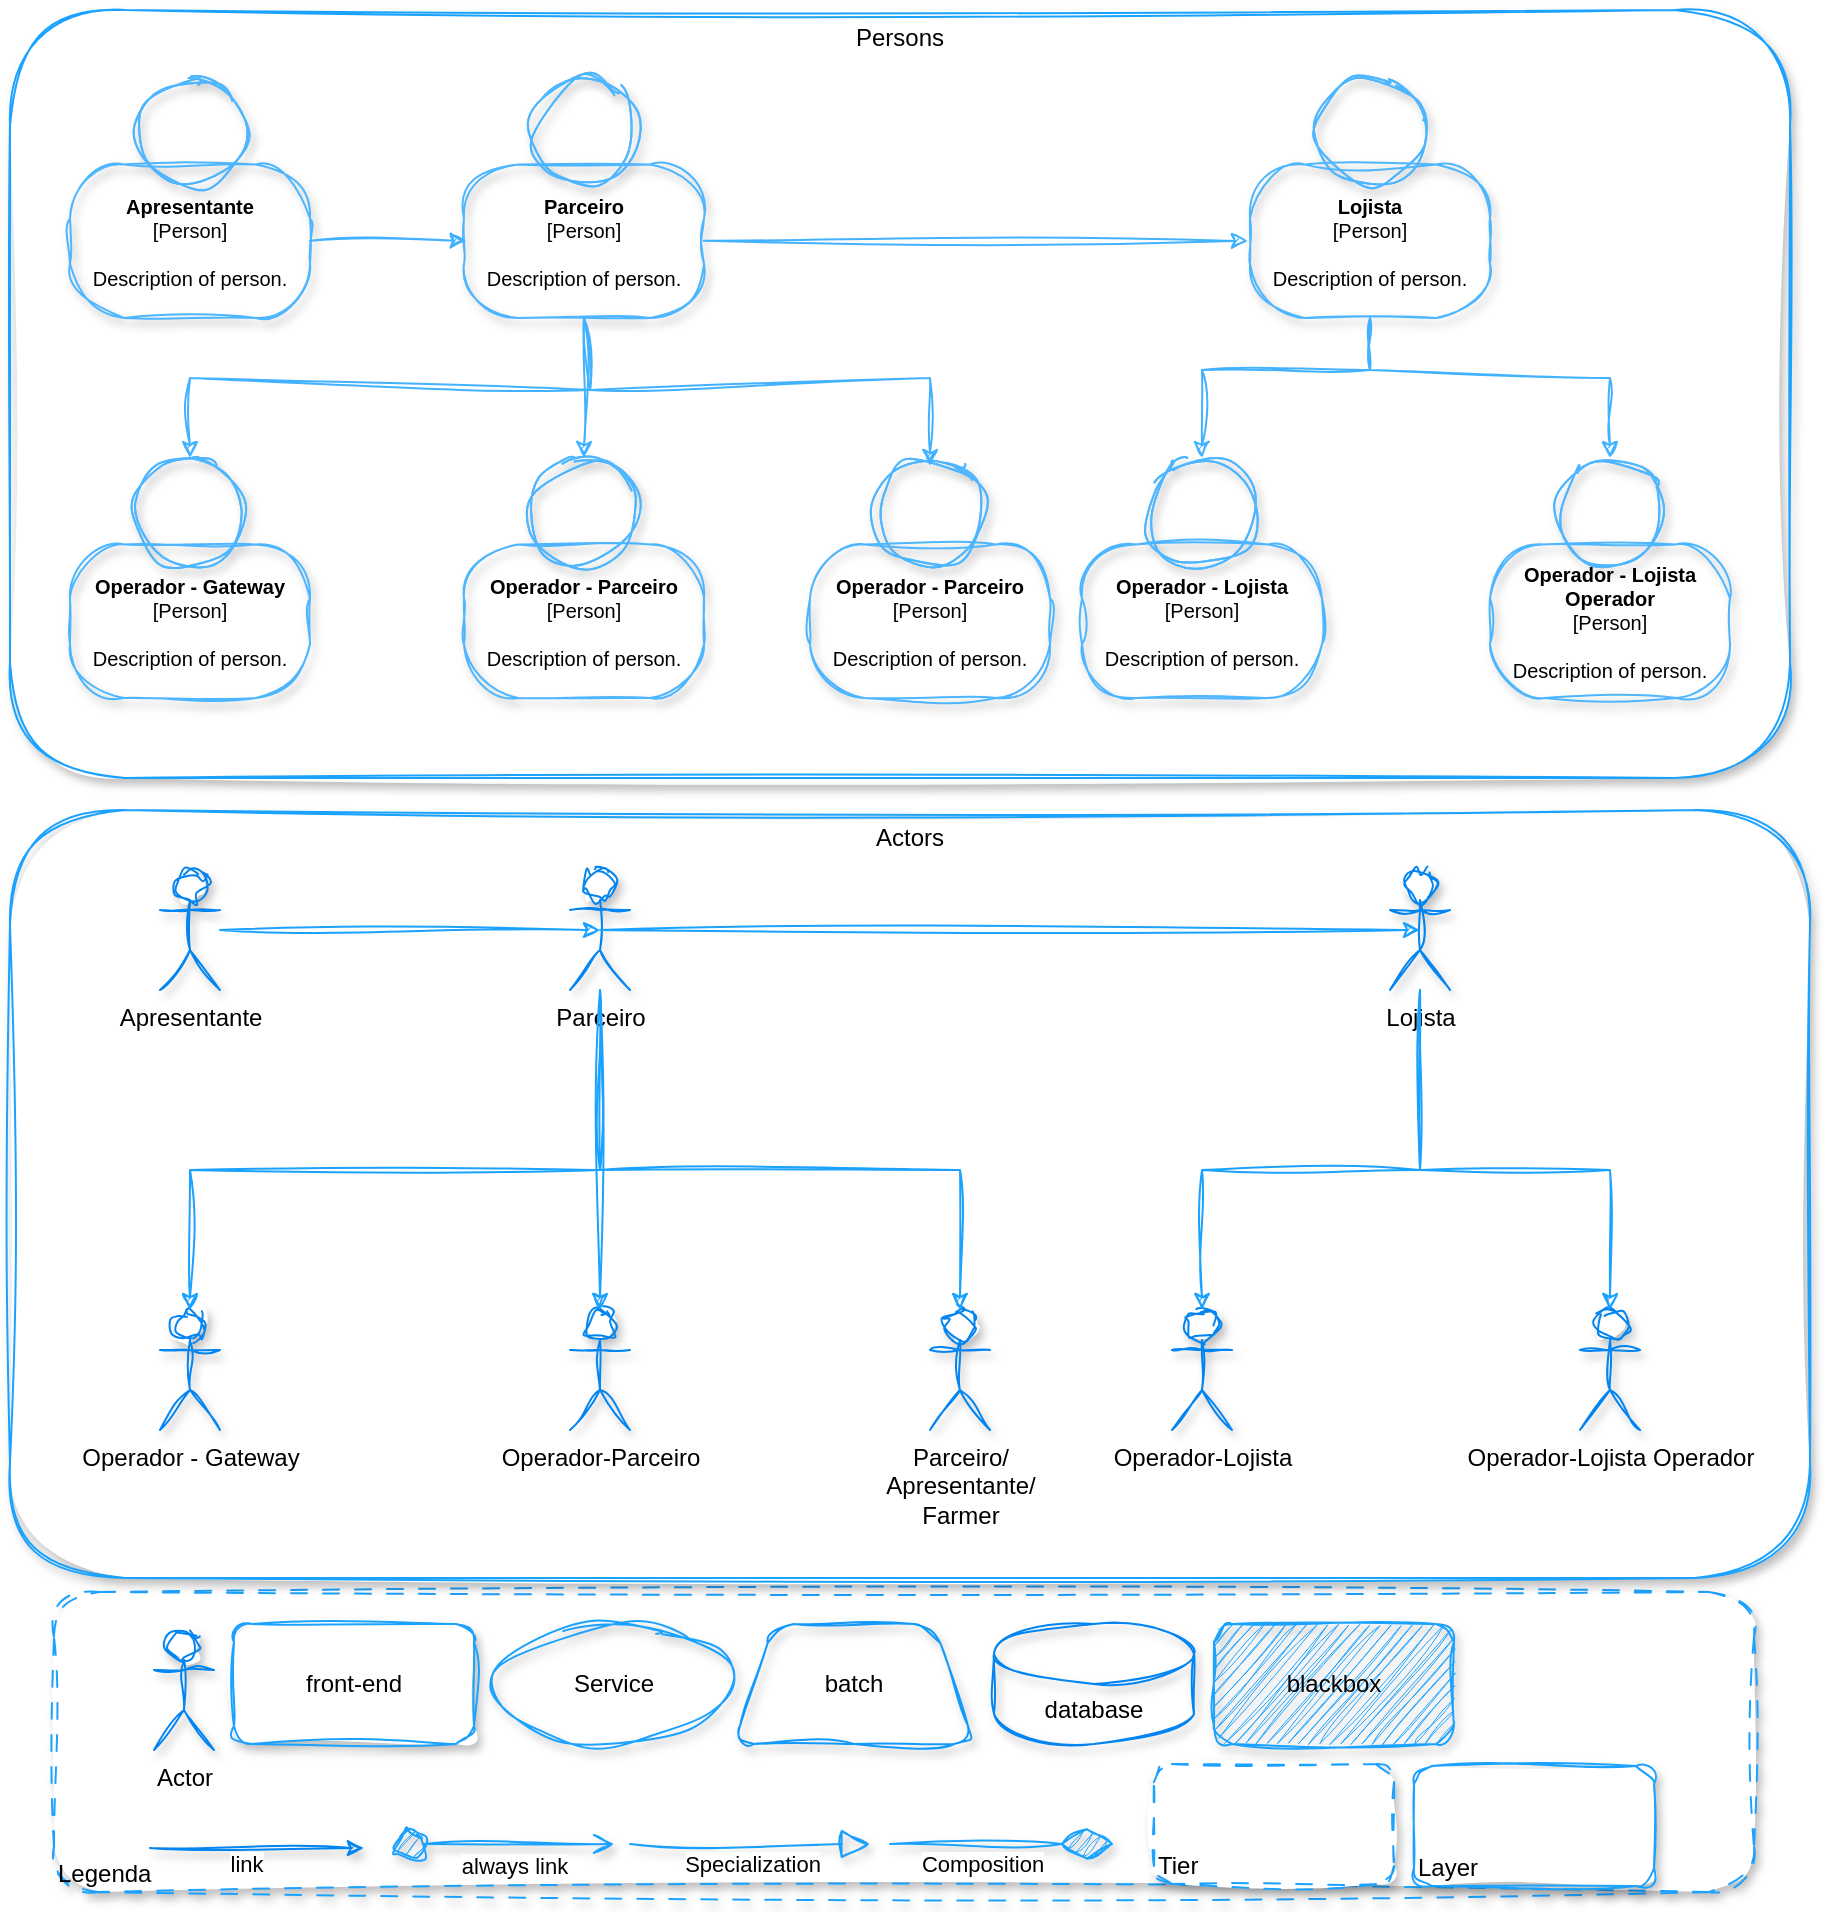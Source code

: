 <mxfile version="24.6.1" type="device">
  <diagram name="Página-1" id="uZ0j-PDT2yEkDYYyR6LV">
    <mxGraphModel dx="2000" dy="2254" grid="1" gridSize="10" guides="1" tooltips="1" connect="1" arrows="1" fold="1" page="1" pageScale="1" pageWidth="827" pageHeight="1169" math="0" shadow="0">
      <root>
        <mxCell id="0" />
        <mxCell id="1" parent="0" />
        <mxCell id="zyp7PkUUwYLHwyUeo-1C-2" value="Persons" style="rounded=1;whiteSpace=wrap;html=1;sketch=1;curveFitting=1;jiggle=2;shadow=1;strokeColor=#1ba2ff;verticalAlign=top;align=center;" vertex="1" parent="1">
          <mxGeometry x="-520" y="-1130" width="890" height="384" as="geometry" />
        </mxCell>
        <object placeholders="1" c4Name="Parceiro" c4Type="Person" c4Description="Description of person." label="&lt;font style=&quot;font-size: 10px;&quot;&gt;&lt;b style=&quot;font-size: 10px;&quot;&gt;%c4Name%&lt;/b&gt;&lt;/font&gt;&lt;div style=&quot;font-size: 10px;&quot;&gt;[%c4Type%]&lt;/div&gt;&lt;br style=&quot;font-size: 10px;&quot;&gt;&lt;div style=&quot;font-size: 10px;&quot;&gt;&lt;font style=&quot;font-size: 10px;&quot;&gt;&lt;font style=&quot;font-size: 10px;&quot;&gt;%c4Description%&lt;/font&gt;&lt;/font&gt;&lt;/div&gt;" id="zyp7PkUUwYLHwyUeo-1C-3">
          <mxCell style="html=1;fontSize=10;dashed=0;whiteSpace=wrap;fillColor=none;strokeColor=#4db6ff;fontColor=#000000;shape=mxgraph.c4.person2;align=center;metaEdit=1;points=[[0.5,0,0],[1,0.5,0],[1,0.75,0],[0.75,1,0],[0.5,1,0],[0.25,1,0],[0,0.75,0],[0,0.5,0]];resizable=1;resizeHeight=1;resizeWidth=1;sketch=1;curveFitting=1;jiggle=2;shadow=1;" vertex="1" parent="1">
            <mxGeometry x="-293" y="-1096" width="120" height="120" as="geometry" />
          </mxCell>
        </object>
        <object placeholders="1" c4Name="Lojista" c4Type="Person" c4Description="Description of person." label="&lt;font style=&quot;font-size: 10px;&quot;&gt;&lt;b style=&quot;font-size: 10px;&quot;&gt;%c4Name%&lt;/b&gt;&lt;/font&gt;&lt;div style=&quot;font-size: 10px;&quot;&gt;[%c4Type%]&lt;/div&gt;&lt;br style=&quot;font-size: 10px;&quot;&gt;&lt;div style=&quot;font-size: 10px;&quot;&gt;&lt;font style=&quot;font-size: 10px;&quot;&gt;&lt;font style=&quot;font-size: 10px;&quot;&gt;%c4Description%&lt;/font&gt;&lt;/font&gt;&lt;/div&gt;" id="zyp7PkUUwYLHwyUeo-1C-4">
          <mxCell style="html=1;fontSize=10;dashed=0;whiteSpace=wrap;fillColor=none;strokeColor=#4db6ff;fontColor=#000000;shape=mxgraph.c4.person2;align=center;metaEdit=1;points=[[0.5,0,0],[1,0.5,0],[1,0.75,0],[0.75,1,0],[0.5,1,0],[0.25,1,0],[0,0.75,0],[0,0.5,0]];resizable=1;resizeHeight=1;resizeWidth=1;sketch=1;curveFitting=1;jiggle=2;shadow=1;" vertex="1" parent="1">
            <mxGeometry x="100" y="-1096" width="120" height="120" as="geometry" />
          </mxCell>
        </object>
        <object placeholders="1" c4Name="Operador - Gateway" c4Type="Person" c4Description="Description of person." label="&lt;font style=&quot;font-size: 10px;&quot;&gt;&lt;b style=&quot;font-size: 10px;&quot;&gt;%c4Name%&lt;/b&gt;&lt;/font&gt;&lt;div style=&quot;font-size: 10px;&quot;&gt;[%c4Type%]&lt;/div&gt;&lt;br style=&quot;font-size: 10px;&quot;&gt;&lt;div style=&quot;font-size: 10px;&quot;&gt;&lt;font style=&quot;font-size: 10px;&quot;&gt;&lt;font style=&quot;font-size: 10px;&quot;&gt;%c4Description%&lt;/font&gt;&lt;/font&gt;&lt;/div&gt;" id="zyp7PkUUwYLHwyUeo-1C-5">
          <mxCell style="html=1;fontSize=10;dashed=0;whiteSpace=wrap;fillColor=none;strokeColor=#4db6ff;fontColor=#000000;shape=mxgraph.c4.person2;align=center;metaEdit=1;points=[[0.5,0,0],[1,0.5,0],[1,0.75,0],[0.75,1,0],[0.5,1,0],[0.25,1,0],[0,0.75,0],[0,0.5,0]];resizable=1;resizeHeight=1;resizeWidth=1;sketch=1;curveFitting=1;jiggle=2;shadow=1;" vertex="1" parent="1">
            <mxGeometry x="-490" y="-906" width="120" height="120" as="geometry" />
          </mxCell>
        </object>
        <object placeholders="1" c4Name="Operador - Parceiro" c4Type="Person" c4Description="Description of person." label="&lt;font style=&quot;font-size: 10px;&quot;&gt;&lt;b style=&quot;font-size: 10px;&quot;&gt;%c4Name%&lt;/b&gt;&lt;/font&gt;&lt;div style=&quot;font-size: 10px;&quot;&gt;[%c4Type%]&lt;/div&gt;&lt;br style=&quot;font-size: 10px;&quot;&gt;&lt;div style=&quot;font-size: 10px;&quot;&gt;&lt;font style=&quot;font-size: 10px;&quot;&gt;&lt;font style=&quot;font-size: 10px;&quot;&gt;%c4Description%&lt;/font&gt;&lt;/font&gt;&lt;/div&gt;" id="zyp7PkUUwYLHwyUeo-1C-6">
          <mxCell style="html=1;fontSize=10;dashed=0;whiteSpace=wrap;fillColor=none;strokeColor=#4db6ff;fontColor=#000000;shape=mxgraph.c4.person2;align=center;metaEdit=1;points=[[0.5,0,0],[1,0.5,0],[1,0.75,0],[0.75,1,0],[0.5,1,0],[0.25,1,0],[0,0.75,0],[0,0.5,0]];resizable=1;resizeHeight=1;resizeWidth=1;sketch=1;curveFitting=1;jiggle=2;shadow=1;" vertex="1" parent="1">
            <mxGeometry x="-293" y="-906" width="120" height="120" as="geometry" />
          </mxCell>
        </object>
        <object placeholders="1" c4Name="Operador - Lojista" c4Type="Person" c4Description="Description of person." label="&lt;font style=&quot;font-size: 10px;&quot;&gt;&lt;b style=&quot;font-size: 10px;&quot;&gt;%c4Name%&lt;/b&gt;&lt;/font&gt;&lt;div style=&quot;font-size: 10px;&quot;&gt;[%c4Type%]&lt;/div&gt;&lt;br style=&quot;font-size: 10px;&quot;&gt;&lt;div style=&quot;font-size: 10px;&quot;&gt;&lt;font style=&quot;font-size: 10px;&quot;&gt;&lt;font style=&quot;font-size: 10px;&quot;&gt;%c4Description%&lt;/font&gt;&lt;/font&gt;&lt;/div&gt;" id="zyp7PkUUwYLHwyUeo-1C-7">
          <mxCell style="html=1;fontSize=10;dashed=0;whiteSpace=wrap;fillColor=none;strokeColor=#4db6ff;fontColor=#000000;shape=mxgraph.c4.person2;align=center;metaEdit=1;points=[[0.5,0,0],[1,0.5,0],[1,0.75,0],[0.75,1,0],[0.5,1,0],[0.25,1,0],[0,0.75,0],[0,0.5,0]];resizable=1;resizeHeight=1;resizeWidth=1;sketch=1;curveFitting=1;jiggle=2;shadow=1;" vertex="1" parent="1">
            <mxGeometry x="16" y="-906" width="120" height="120" as="geometry" />
          </mxCell>
        </object>
        <mxCell id="zyp7PkUUwYLHwyUeo-1C-8" value="" style="endArrow=classic;html=1;rounded=0;exitX=0.998;exitY=0.678;exitDx=0;exitDy=0;exitPerimeter=0;labelBackgroundColor=#000000;labelBorderColor=none;entryX=-0.008;entryY=0.679;entryDx=0;entryDy=0;entryPerimeter=0;sketch=1;curveFitting=1;jiggle=2;strokeColor=#42b2ff;" edge="1" parent="1" source="zyp7PkUUwYLHwyUeo-1C-3" target="zyp7PkUUwYLHwyUeo-1C-4">
          <mxGeometry width="50" height="50" relative="1" as="geometry">
            <mxPoint x="170" y="-706" as="sourcePoint" />
            <mxPoint x="20" y="-1014" as="targetPoint" />
            <Array as="points" />
          </mxGeometry>
        </mxCell>
        <mxCell id="zyp7PkUUwYLHwyUeo-1C-9" value="" style="endArrow=classic;html=1;rounded=0;exitX=0.5;exitY=1;exitDx=0;exitDy=0;exitPerimeter=0;entryX=0.5;entryY=0;entryDx=0;entryDy=0;entryPerimeter=0;labelBackgroundColor=#000000;labelBorderColor=none;sketch=1;curveFitting=1;jiggle=2;strokeColor=#42b2ff;" edge="1" parent="1" source="zyp7PkUUwYLHwyUeo-1C-3" target="zyp7PkUUwYLHwyUeo-1C-6">
          <mxGeometry width="50" height="50" relative="1" as="geometry">
            <mxPoint x="-117" y="-1004" as="sourcePoint" />
            <mxPoint x="30" y="-1004" as="targetPoint" />
            <Array as="points" />
          </mxGeometry>
        </mxCell>
        <mxCell id="zyp7PkUUwYLHwyUeo-1C-10" value="" style="endArrow=classic;html=1;rounded=0;exitX=0.5;exitY=1;exitDx=0;exitDy=0;exitPerimeter=0;entryX=0.5;entryY=0;entryDx=0;entryDy=0;entryPerimeter=0;labelBackgroundColor=#000000;labelBorderColor=none;sketch=1;curveFitting=1;jiggle=2;strokeColor=#42b2ff;" edge="1" parent="1" source="zyp7PkUUwYLHwyUeo-1C-3" target="zyp7PkUUwYLHwyUeo-1C-5">
          <mxGeometry width="50" height="50" relative="1" as="geometry">
            <mxPoint x="-180" y="-966" as="sourcePoint" />
            <mxPoint x="-180" y="-896" as="targetPoint" />
            <Array as="points">
              <mxPoint x="-230" y="-940" />
              <mxPoint x="-430" y="-946" />
            </Array>
          </mxGeometry>
        </mxCell>
        <object placeholders="1" c4Name="Operador - Lojista Operador" c4Type="Person" c4Description="Description of person." label="&lt;font style=&quot;font-size: 10px;&quot;&gt;&lt;b style=&quot;font-size: 10px;&quot;&gt;%c4Name%&lt;/b&gt;&lt;/font&gt;&lt;div style=&quot;font-size: 10px;&quot;&gt;[%c4Type%]&lt;/div&gt;&lt;br style=&quot;font-size: 10px;&quot;&gt;&lt;div style=&quot;font-size: 10px;&quot;&gt;&lt;font style=&quot;font-size: 10px;&quot;&gt;&lt;font style=&quot;font-size: 10px;&quot;&gt;%c4Description%&lt;/font&gt;&lt;/font&gt;&lt;/div&gt;" id="zyp7PkUUwYLHwyUeo-1C-11">
          <mxCell style="html=1;fontSize=10;dashed=0;whiteSpace=wrap;fillColor=none;strokeColor=#4db6ff;fontColor=#000000;shape=mxgraph.c4.person2;align=center;metaEdit=1;points=[[0.5,0,0],[1,0.5,0],[1,0.75,0],[0.75,1,0],[0.5,1,0],[0.25,1,0],[0,0.75,0],[0,0.5,0]];resizable=1;resizeHeight=1;resizeWidth=1;sketch=1;curveFitting=1;jiggle=2;shadow=1;" vertex="1" parent="1">
            <mxGeometry x="220" y="-906" width="120" height="120" as="geometry" />
          </mxCell>
        </object>
        <mxCell id="zyp7PkUUwYLHwyUeo-1C-12" value="" style="endArrow=classic;html=1;rounded=0;exitX=0.5;exitY=1;exitDx=0;exitDy=0;exitPerimeter=0;entryX=0.5;entryY=0;entryDx=0;entryDy=0;entryPerimeter=0;labelBackgroundColor=#000000;labelBorderColor=none;sketch=1;curveFitting=1;jiggle=2;strokeColor=#42b2ff;" edge="1" parent="1" source="zyp7PkUUwYLHwyUeo-1C-4" target="zyp7PkUUwYLHwyUeo-1C-7">
          <mxGeometry width="50" height="50" relative="1" as="geometry">
            <mxPoint x="79.58" y="-976" as="sourcePoint" />
            <mxPoint x="80" y="-906" as="targetPoint" />
            <Array as="points">
              <mxPoint x="160" y="-950" />
              <mxPoint x="76" y="-950" />
            </Array>
          </mxGeometry>
        </mxCell>
        <mxCell id="zyp7PkUUwYLHwyUeo-1C-13" value="" style="endArrow=classic;html=1;rounded=0;exitX=0.5;exitY=1;exitDx=0;exitDy=0;exitPerimeter=0;entryX=0.5;entryY=0;entryDx=0;entryDy=0;entryPerimeter=0;labelBackgroundColor=#000000;labelBorderColor=none;sketch=1;curveFitting=1;jiggle=2;strokeColor=#42b2ff;" edge="1" parent="1" source="zyp7PkUUwYLHwyUeo-1C-4" target="zyp7PkUUwYLHwyUeo-1C-11">
          <mxGeometry width="50" height="50" relative="1" as="geometry">
            <mxPoint x="240" y="-936" as="sourcePoint" />
            <mxPoint x="60" y="-866" as="targetPoint" />
            <Array as="points">
              <mxPoint x="160" y="-950" />
              <mxPoint x="280" y="-946" />
            </Array>
          </mxGeometry>
        </mxCell>
        <mxCell id="zyp7PkUUwYLHwyUeo-1C-14" value="" style="group" vertex="1" connectable="0" parent="1">
          <mxGeometry x="-498" y="-330" width="850" height="150" as="geometry" />
        </mxCell>
        <mxCell id="zyp7PkUUwYLHwyUeo-1C-15" value="Legenda" style="rounded=1;whiteSpace=wrap;html=1;sketch=1;curveFitting=1;jiggle=2;shadow=1;strokeColor=#1ba2ff;dashed=1;strokeWidth=1;perimeterSpacing=0;dashPattern=8 8;verticalAlign=bottom;align=left;" vertex="1" parent="zyp7PkUUwYLHwyUeo-1C-14">
          <mxGeometry y="-9" width="850" height="150" as="geometry" />
        </mxCell>
        <mxCell id="zyp7PkUUwYLHwyUeo-1C-16" value="database" style="shape=cylinder3;whiteSpace=wrap;html=1;boundedLbl=1;backgroundOutline=1;size=15;fillColor=none;strokeColor=#0284f1;shadow=1;sketch=1;curveFitting=1;jiggle=2;" vertex="1" parent="zyp7PkUUwYLHwyUeo-1C-14">
          <mxGeometry x="470" y="7" width="100" height="60" as="geometry" />
        </mxCell>
        <mxCell id="zyp7PkUUwYLHwyUeo-1C-17" value="Service" style="ellipse;whiteSpace=wrap;html=1;fillColor=none;strokeColor=#1ba2ff;sketch=1;curveFitting=1;jiggle=2;shadow=1;" vertex="1" parent="zyp7PkUUwYLHwyUeo-1C-14">
          <mxGeometry x="220" y="7" width="120" height="60" as="geometry" />
        </mxCell>
        <mxCell id="zyp7PkUUwYLHwyUeo-1C-18" value="front-end" style="rounded=1;whiteSpace=wrap;html=1;sketch=1;curveFitting=1;jiggle=2;shadow=1;strokeColor=#1ba2ff;" vertex="1" parent="zyp7PkUUwYLHwyUeo-1C-14">
          <mxGeometry x="90" y="7" width="120" height="60" as="geometry" />
        </mxCell>
        <mxCell id="zyp7PkUUwYLHwyUeo-1C-19" value="Actor" style="shape=umlActor;verticalLabelPosition=bottom;verticalAlign=top;html=1;outlineConnect=0;shadow=1;sketch=1;curveFitting=1;jiggle=2;strokeColor=#0284f1;" vertex="1" parent="zyp7PkUUwYLHwyUeo-1C-14">
          <mxGeometry x="50" y="10" width="30" height="60" as="geometry" />
        </mxCell>
        <mxCell id="zyp7PkUUwYLHwyUeo-1C-20" value="batch" style="shape=trapezoid;perimeter=trapezoidPerimeter;whiteSpace=wrap;html=1;fixedSize=1;rounded=1;shadow=1;sketch=1;curveFitting=1;jiggle=2;fillColor=none;strokeColor=#1399fa;" vertex="1" parent="zyp7PkUUwYLHwyUeo-1C-14">
          <mxGeometry x="340" y="7" width="120" height="60" as="geometry" />
        </mxCell>
        <mxCell id="zyp7PkUUwYLHwyUeo-1C-21" value="blackbox" style="rounded=1;whiteSpace=wrap;html=1;fillColor=#1ba2ff;sketch=1;curveFitting=1;jiggle=2;shadow=1;strokeColor=#1ba2ff;" vertex="1" parent="zyp7PkUUwYLHwyUeo-1C-14">
          <mxGeometry x="580" y="7" width="120" height="60" as="geometry" />
        </mxCell>
        <mxCell id="zyp7PkUUwYLHwyUeo-1C-22" value="" style="endArrow=classic;html=1;rounded=0;sketch=1;curveFitting=1;jiggle=2;shadow=1;flowAnimation=0;strokeColor=#0284f1;" edge="1" parent="zyp7PkUUwYLHwyUeo-1C-14">
          <mxGeometry width="50" height="50" relative="1" as="geometry">
            <mxPoint x="48" y="119" as="sourcePoint" />
            <mxPoint x="155" y="119" as="targetPoint" />
          </mxGeometry>
        </mxCell>
        <mxCell id="zyp7PkUUwYLHwyUeo-1C-23" value="link" style="edgeLabel;html=1;align=center;verticalAlign=middle;resizable=0;points=[];" vertex="1" connectable="0" parent="zyp7PkUUwYLHwyUeo-1C-22">
          <mxGeometry x="0.223" y="-2" relative="1" as="geometry">
            <mxPoint x="-18" y="6" as="offset" />
          </mxGeometry>
        </mxCell>
        <mxCell id="zyp7PkUUwYLHwyUeo-1C-24" value="always link" style="html=1;verticalAlign=bottom;startArrow=circle;startFill=1;endArrow=open;startSize=6;endSize=8;curved=0;rounded=0;strokeColor=#1aa1fe;sketch=1;curveFitting=1;jiggle=2;shadow=1;" edge="1" parent="zyp7PkUUwYLHwyUeo-1C-14">
          <mxGeometry x="0.091" y="-20" width="80" relative="1" as="geometry">
            <mxPoint x="170" y="117" as="sourcePoint" />
            <mxPoint x="280" y="117" as="targetPoint" />
            <mxPoint as="offset" />
          </mxGeometry>
        </mxCell>
        <mxCell id="zyp7PkUUwYLHwyUeo-1C-25" value="" style="endArrow=block;endFill=0;endSize=12;html=1;rounded=0;sketch=1;curveFitting=1;jiggle=2;shadow=1;strokeColor=#19a0fd;" edge="1" parent="zyp7PkUUwYLHwyUeo-1C-14">
          <mxGeometry width="160" relative="1" as="geometry">
            <mxPoint x="288" y="117" as="sourcePoint" />
            <mxPoint x="408" y="117" as="targetPoint" />
          </mxGeometry>
        </mxCell>
        <mxCell id="zyp7PkUUwYLHwyUeo-1C-26" value="Specialization" style="edgeLabel;html=1;align=center;verticalAlign=middle;resizable=0;points=[];" vertex="1" connectable="0" parent="zyp7PkUUwYLHwyUeo-1C-25">
          <mxGeometry x="0.071" y="3" relative="1" as="geometry">
            <mxPoint x="-4" y="13" as="offset" />
          </mxGeometry>
        </mxCell>
        <mxCell id="zyp7PkUUwYLHwyUeo-1C-27" value="" style="endArrow=diamondThin;endFill=1;endSize=24;html=1;rounded=0;shadow=1;flowAnimation=0;sketch=1;curveFitting=1;jiggle=2;strokeColor=#1ba2ff;" edge="1" parent="zyp7PkUUwYLHwyUeo-1C-14">
          <mxGeometry width="160" relative="1" as="geometry">
            <mxPoint x="418" y="117" as="sourcePoint" />
            <mxPoint x="530" y="117" as="targetPoint" />
          </mxGeometry>
        </mxCell>
        <mxCell id="zyp7PkUUwYLHwyUeo-1C-28" value="Composition" style="edgeLabel;html=1;align=center;verticalAlign=middle;resizable=0;points=[];" vertex="1" connectable="0" parent="zyp7PkUUwYLHwyUeo-1C-27">
          <mxGeometry x="-0.18" relative="1" as="geometry">
            <mxPoint y="10" as="offset" />
          </mxGeometry>
        </mxCell>
        <mxCell id="zyp7PkUUwYLHwyUeo-1C-29" value="Tier" style="rounded=1;whiteSpace=wrap;html=1;sketch=1;curveFitting=1;jiggle=2;shadow=1;strokeColor=#1ba2ff;dashed=1;strokeWidth=1;perimeterSpacing=0;dashPattern=8 8;verticalAlign=bottom;align=left;" vertex="1" parent="zyp7PkUUwYLHwyUeo-1C-14">
          <mxGeometry x="550" y="77" width="120" height="60" as="geometry" />
        </mxCell>
        <mxCell id="zyp7PkUUwYLHwyUeo-1C-30" value="Layer" style="rounded=1;whiteSpace=wrap;html=1;sketch=1;curveFitting=1;jiggle=2;shadow=1;strokeColor=#1ba2ff;verticalAlign=bottom;align=left;" vertex="1" parent="zyp7PkUUwYLHwyUeo-1C-14">
          <mxGeometry x="680" y="78" width="120" height="60" as="geometry" />
        </mxCell>
        <object placeholders="1" c4Name="Apresentante" c4Type="Person" c4Description="Description of person." label="&lt;font style=&quot;font-size: 10px;&quot;&gt;&lt;b style=&quot;font-size: 10px;&quot;&gt;%c4Name%&lt;/b&gt;&lt;/font&gt;&lt;div style=&quot;font-size: 10px;&quot;&gt;[%c4Type%]&lt;/div&gt;&lt;br style=&quot;font-size: 10px;&quot;&gt;&lt;div style=&quot;font-size: 10px;&quot;&gt;&lt;font style=&quot;font-size: 10px;&quot;&gt;&lt;font style=&quot;font-size: 10px;&quot;&gt;%c4Description%&lt;/font&gt;&lt;/font&gt;&lt;/div&gt;" id="zyp7PkUUwYLHwyUeo-1C-32">
          <mxCell style="html=1;fontSize=10;dashed=0;whiteSpace=wrap;fillColor=none;strokeColor=#4db6ff;fontColor=#000000;shape=mxgraph.c4.person2;align=center;metaEdit=1;points=[[0.5,0,0],[1,0.5,0],[1,0.75,0],[0.75,1,0],[0.5,1,0],[0.25,1,0],[0,0.75,0],[0,0.5,0]];resizable=1;resizeHeight=1;resizeWidth=1;sketch=1;curveFitting=1;jiggle=2;shadow=1;" vertex="1" parent="1">
            <mxGeometry x="-490" y="-1096" width="120" height="120" as="geometry" />
          </mxCell>
        </object>
        <mxCell id="zyp7PkUUwYLHwyUeo-1C-33" value="" style="endArrow=classic;html=1;rounded=0;exitX=1;exitY=0.678;exitDx=0;exitDy=0;exitPerimeter=0;labelBackgroundColor=#000000;labelBorderColor=none;entryX=0.011;entryY=0.678;entryDx=0;entryDy=0;entryPerimeter=0;sketch=1;curveFitting=1;jiggle=2;strokeColor=#42b2ff;" edge="1" parent="1" source="zyp7PkUUwYLHwyUeo-1C-32" target="zyp7PkUUwYLHwyUeo-1C-3">
          <mxGeometry width="50" height="50" relative="1" as="geometry">
            <mxPoint x="-370" y="-1020" as="sourcePoint" />
            <mxPoint x="-250" y="-1020" as="targetPoint" />
            <Array as="points" />
          </mxGeometry>
        </mxCell>
        <mxCell id="zyp7PkUUwYLHwyUeo-1C-34" value="Actors" style="rounded=1;whiteSpace=wrap;html=1;sketch=1;curveFitting=1;jiggle=2;shadow=1;strokeColor=#1ba2ff;verticalAlign=top;align=center;" vertex="1" parent="1">
          <mxGeometry x="-520" y="-730" width="900" height="384" as="geometry" />
        </mxCell>
        <mxCell id="zyp7PkUUwYLHwyUeo-1C-52" value="Parceiro" style="shape=umlActor;verticalLabelPosition=bottom;verticalAlign=top;html=1;outlineConnect=0;shadow=1;sketch=1;curveFitting=1;jiggle=2;strokeColor=#0284f1;" vertex="1" parent="1">
          <mxGeometry x="-240" y="-700" width="30" height="60" as="geometry" />
        </mxCell>
        <mxCell id="zyp7PkUUwYLHwyUeo-1C-53" value="Apresentante" style="shape=umlActor;verticalLabelPosition=bottom;verticalAlign=top;html=1;outlineConnect=0;shadow=1;sketch=1;curveFitting=1;jiggle=2;strokeColor=#0284f1;" vertex="1" parent="1">
          <mxGeometry x="-445" y="-700" width="30" height="60" as="geometry" />
        </mxCell>
        <mxCell id="zyp7PkUUwYLHwyUeo-1C-54" value="" style="endArrow=classic;html=1;rounded=0;labelBackgroundColor=#000000;labelBorderColor=none;entryX=0.5;entryY=0.5;entryDx=0;entryDy=0;entryPerimeter=0;sketch=1;curveFitting=1;jiggle=2;strokeColor=#1ba2ff;" edge="1" parent="1" source="zyp7PkUUwYLHwyUeo-1C-53" target="zyp7PkUUwYLHwyUeo-1C-52">
          <mxGeometry width="50" height="50" relative="1" as="geometry">
            <mxPoint x="-390" y="-640.54" as="sourcePoint" />
            <mxPoint x="-269" y="-640.54" as="targetPoint" />
            <Array as="points" />
          </mxGeometry>
        </mxCell>
        <mxCell id="zyp7PkUUwYLHwyUeo-1C-55" value="Lojista" style="shape=umlActor;verticalLabelPosition=bottom;verticalAlign=top;html=1;outlineConnect=0;shadow=1;sketch=1;curveFitting=1;jiggle=2;strokeColor=#0284f1;" vertex="1" parent="1">
          <mxGeometry x="170" y="-700" width="30" height="60" as="geometry" />
        </mxCell>
        <mxCell id="zyp7PkUUwYLHwyUeo-1C-57" value="" style="endArrow=classic;html=1;rounded=0;labelBackgroundColor=#000000;labelBorderColor=none;entryX=0.5;entryY=0.5;entryDx=0;entryDy=0;entryPerimeter=0;exitX=0.5;exitY=0.5;exitDx=0;exitDy=0;exitPerimeter=0;sketch=1;curveFitting=1;jiggle=2;strokeColor=#1ba2ff;" edge="1" parent="1" source="zyp7PkUUwYLHwyUeo-1C-52" target="zyp7PkUUwYLHwyUeo-1C-55">
          <mxGeometry width="50" height="50" relative="1" as="geometry">
            <mxPoint x="-130" y="-650" as="sourcePoint" />
            <mxPoint x="100" y="-650" as="targetPoint" />
            <Array as="points" />
          </mxGeometry>
        </mxCell>
        <mxCell id="zyp7PkUUwYLHwyUeo-1C-58" value="Operador - Gateway" style="shape=umlActor;verticalLabelPosition=bottom;verticalAlign=top;html=1;outlineConnect=0;shadow=1;sketch=1;curveFitting=1;jiggle=2;strokeColor=#0284f1;" vertex="1" parent="1">
          <mxGeometry x="-445" y="-480" width="30" height="60" as="geometry" />
        </mxCell>
        <mxCell id="zyp7PkUUwYLHwyUeo-1C-61" value="Operador-Parceiro" style="shape=umlActor;verticalLabelPosition=bottom;verticalAlign=top;html=1;outlineConnect=0;shadow=1;sketch=1;curveFitting=1;jiggle=2;strokeColor=#0284f1;" vertex="1" parent="1">
          <mxGeometry x="-240" y="-480" width="30" height="60" as="geometry" />
        </mxCell>
        <mxCell id="zyp7PkUUwYLHwyUeo-1C-62" value="Operador-Lojista" style="shape=umlActor;verticalLabelPosition=bottom;verticalAlign=top;html=1;outlineConnect=0;shadow=1;sketch=1;curveFitting=1;jiggle=2;strokeColor=#0284f1;" vertex="1" parent="1">
          <mxGeometry x="61" y="-480" width="30" height="60" as="geometry" />
        </mxCell>
        <mxCell id="zyp7PkUUwYLHwyUeo-1C-63" value="Operador-Lojista Operador" style="shape=umlActor;verticalLabelPosition=bottom;verticalAlign=top;html=1;outlineConnect=0;shadow=1;sketch=1;curveFitting=1;jiggle=2;strokeColor=#0284f1;" vertex="1" parent="1">
          <mxGeometry x="265" y="-480" width="30" height="60" as="geometry" />
        </mxCell>
        <mxCell id="zyp7PkUUwYLHwyUeo-1C-64" value="" style="endArrow=classic;html=1;rounded=0;labelBackgroundColor=#000000;labelBorderColor=none;sketch=1;curveFitting=1;jiggle=2;strokeColor=#1ba2ff;" edge="1" parent="1" source="zyp7PkUUwYLHwyUeo-1C-52" target="zyp7PkUUwYLHwyUeo-1C-61">
          <mxGeometry width="50" height="50" relative="1" as="geometry">
            <mxPoint x="-340" y="-550" as="sourcePoint" />
            <mxPoint x="30" y="-550" as="targetPoint" />
            <Array as="points" />
          </mxGeometry>
        </mxCell>
        <mxCell id="zyp7PkUUwYLHwyUeo-1C-65" value="" style="endArrow=classic;html=1;rounded=0;labelBackgroundColor=#000000;labelBorderColor=none;sketch=1;curveFitting=1;jiggle=2;strokeColor=#1ba2ff;" edge="1" parent="1" source="zyp7PkUUwYLHwyUeo-1C-52" target="zyp7PkUUwYLHwyUeo-1C-58">
          <mxGeometry width="50" height="50" relative="1" as="geometry">
            <mxPoint x="-190" y="-640" as="sourcePoint" />
            <mxPoint x="-175" y="-470" as="targetPoint" />
            <Array as="points">
              <mxPoint x="-225" y="-550" />
              <mxPoint x="-430" y="-550" />
            </Array>
          </mxGeometry>
        </mxCell>
        <mxCell id="zyp7PkUUwYLHwyUeo-1C-66" value="" style="endArrow=classic;html=1;rounded=0;labelBackgroundColor=#000000;labelBorderColor=none;entryX=0.5;entryY=0;entryDx=0;entryDy=0;entryPerimeter=0;sketch=1;curveFitting=1;jiggle=2;strokeColor=#1ba2ff;" edge="1" parent="1" source="zyp7PkUUwYLHwyUeo-1C-55" target="zyp7PkUUwYLHwyUeo-1C-62">
          <mxGeometry width="50" height="50" relative="1" as="geometry">
            <mxPoint x="-175" y="-630" as="sourcePoint" />
            <mxPoint x="-175" y="-470" as="targetPoint" />
            <Array as="points">
              <mxPoint x="185" y="-550" />
              <mxPoint x="76" y="-550" />
            </Array>
          </mxGeometry>
        </mxCell>
        <mxCell id="zyp7PkUUwYLHwyUeo-1C-67" value="" style="endArrow=classic;html=1;rounded=0;labelBackgroundColor=#000000;labelBorderColor=none;entryX=0.5;entryY=0;entryDx=0;entryDy=0;entryPerimeter=0;sketch=1;curveFitting=1;jiggle=2;strokeColor=#1ba2ff;" edge="1" parent="1" source="zyp7PkUUwYLHwyUeo-1C-55" target="zyp7PkUUwYLHwyUeo-1C-63">
          <mxGeometry width="50" height="50" relative="1" as="geometry">
            <mxPoint x="190" y="-640" as="sourcePoint" />
            <mxPoint x="86" y="-470" as="targetPoint" />
            <Array as="points">
              <mxPoint x="185" y="-550" />
              <mxPoint x="280" y="-550" />
            </Array>
          </mxGeometry>
        </mxCell>
        <mxCell id="zyp7PkUUwYLHwyUeo-1C-68" value="Parceiro/&lt;div&gt;Apresentante/&lt;/div&gt;&lt;div&gt;Farmer&lt;/div&gt;" style="shape=umlActor;verticalLabelPosition=bottom;verticalAlign=top;html=1;outlineConnect=0;shadow=1;sketch=1;curveFitting=1;jiggle=2;strokeColor=#0284f1;" vertex="1" parent="1">
          <mxGeometry x="-60" y="-480" width="30" height="60" as="geometry" />
        </mxCell>
        <mxCell id="zyp7PkUUwYLHwyUeo-1C-70" value="" style="endArrow=classic;html=1;rounded=0;labelBackgroundColor=#000000;labelBorderColor=none;entryX=0.5;entryY=0;entryDx=0;entryDy=0;entryPerimeter=0;sketch=1;curveFitting=1;jiggle=2;strokeColor=#1ba2ff;" edge="1" parent="1" source="zyp7PkUUwYLHwyUeo-1C-52" target="zyp7PkUUwYLHwyUeo-1C-68">
          <mxGeometry width="50" height="50" relative="1" as="geometry">
            <mxPoint x="-185" y="-640" as="sourcePoint" />
            <mxPoint x="-420" y="-470" as="targetPoint" />
            <Array as="points">
              <mxPoint x="-225" y="-550" />
              <mxPoint x="-45" y="-550" />
            </Array>
          </mxGeometry>
        </mxCell>
        <object placeholders="1" c4Name="Operador - Parceiro" c4Type="Person" c4Description="Description of person." label="&lt;font style=&quot;font-size: 10px;&quot;&gt;&lt;b style=&quot;font-size: 10px;&quot;&gt;%c4Name%&lt;/b&gt;&lt;/font&gt;&lt;div style=&quot;font-size: 10px;&quot;&gt;[%c4Type%]&lt;/div&gt;&lt;br style=&quot;font-size: 10px;&quot;&gt;&lt;div style=&quot;font-size: 10px;&quot;&gt;&lt;font style=&quot;font-size: 10px;&quot;&gt;&lt;font style=&quot;font-size: 10px;&quot;&gt;%c4Description%&lt;/font&gt;&lt;/font&gt;&lt;/div&gt;" id="zyp7PkUUwYLHwyUeo-1C-71">
          <mxCell style="html=1;fontSize=10;dashed=0;whiteSpace=wrap;fillColor=none;strokeColor=#4db6ff;fontColor=#000000;shape=mxgraph.c4.person2;align=center;metaEdit=1;points=[[0.5,0,0],[1,0.5,0],[1,0.75,0],[0.75,1,0],[0.5,1,0],[0.25,1,0],[0,0.75,0],[0,0.5,0]];resizable=1;resizeHeight=1;resizeWidth=1;sketch=1;curveFitting=1;jiggle=2;shadow=1;" vertex="1" parent="1">
            <mxGeometry x="-120" y="-906" width="120" height="120" as="geometry" />
          </mxCell>
        </object>
        <mxCell id="zyp7PkUUwYLHwyUeo-1C-72" value="" style="endArrow=classic;html=1;rounded=0;entryX=0.5;entryY=0;entryDx=0;entryDy=0;entryPerimeter=0;labelBackgroundColor=#000000;labelBorderColor=none;sketch=1;curveFitting=1;jiggle=2;strokeColor=#42b2ff;exitX=0.5;exitY=1;exitDx=0;exitDy=0;exitPerimeter=0;" edge="1" parent="1" source="zyp7PkUUwYLHwyUeo-1C-3">
          <mxGeometry width="50" height="50" relative="1" as="geometry">
            <mxPoint x="-190" y="-976" as="sourcePoint" />
            <mxPoint x="-60" y="-902" as="targetPoint" />
            <Array as="points">
              <mxPoint x="-230" y="-940" />
              <mxPoint x="-60" y="-946" />
            </Array>
          </mxGeometry>
        </mxCell>
      </root>
    </mxGraphModel>
  </diagram>
</mxfile>
